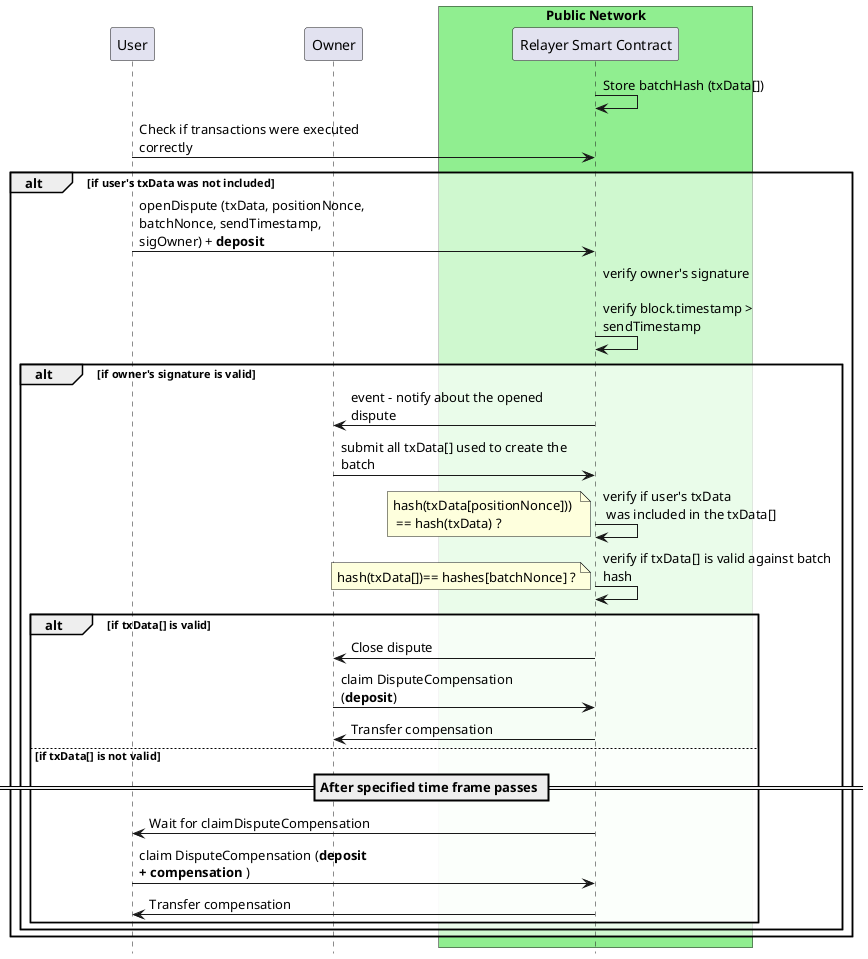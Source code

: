 @startuml
skinparam maxMessageSize 230
skinparam ParticipantPadding 70
skinparam SequenceGroupBodyBackgroundColor #FFFFFF90
hide footbox

participant User
participant Owner
' participant Relayer
box "Public Network" #LightGreen
participant "Relayer Smart Contract" as Relayer 
end box

Relayer -> Relayer: Store batchHash (txData[])


User -> Relayer: Check if transactions were executed correctly
alt if user's txData was not included
    User -> Relayer: openDispute (txData, positionNonce, batchNonce, sendTimestamp, sigOwner) + **deposit**
    Relayer -> Relayer: verify owner's signature \n\nverify block.timestamp > sendTimestamp 
    alt if owner's signature is valid
        Relayer -> Owner: event - notify about the opened dispute
        Owner -> Relayer: submit all txData[] used to create the batch

        Relayer -> Relayer: verify if user's txData \n was included in the txData[]
        note left: hash(txData[positionNonce])) \n == hash(txData) ?
        Relayer -> Relayer: verify if txData[] is valid against batch hash
        note left: hash(txData[])== hashes[batchNonce] ?

        alt if txData[] is valid
            Relayer -> Owner: Close dispute
            Owner -> Relayer: claim DisputeCompensation (**deposit**)
            Relayer -> Owner: Transfer compensation
        else if txData[] is not valid
            == After specified time frame passes ==
            Relayer -> User: Wait for claimDisputeCompensation
            User -> Relayer: claim DisputeCompensation (**deposit + compensation** )
            Relayer -> User: Transfer compensation
        end
    end
end

@enduml